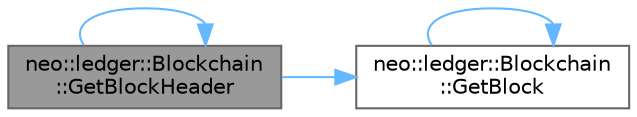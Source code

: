 digraph "neo::ledger::Blockchain::GetBlockHeader"
{
 // LATEX_PDF_SIZE
  bgcolor="transparent";
  edge [fontname=Helvetica,fontsize=10,labelfontname=Helvetica,labelfontsize=10];
  node [fontname=Helvetica,fontsize=10,shape=box,height=0.2,width=0.4];
  rankdir="LR";
  Node1 [id="Node000001",label="neo::ledger::Blockchain\l::GetBlockHeader",height=0.2,width=0.4,color="gray40", fillcolor="grey60", style="filled", fontcolor="black",tooltip="Gets a block header by hash."];
  Node1 -> Node2 [id="edge1_Node000001_Node000002",color="steelblue1",style="solid",tooltip=" "];
  Node2 [id="Node000002",label="neo::ledger::Blockchain\l::GetBlock",height=0.2,width=0.4,color="grey40", fillcolor="white", style="filled",URL="$classneo_1_1ledger_1_1_blockchain.html#a9af172a7a4817451e1ed996d8b358c26",tooltip="Gets a block by hash."];
  Node2 -> Node2 [id="edge2_Node000002_Node000002",color="steelblue1",style="solid",tooltip=" "];
  Node1 -> Node1 [id="edge3_Node000001_Node000001",color="steelblue1",style="solid",tooltip=" "];
}
